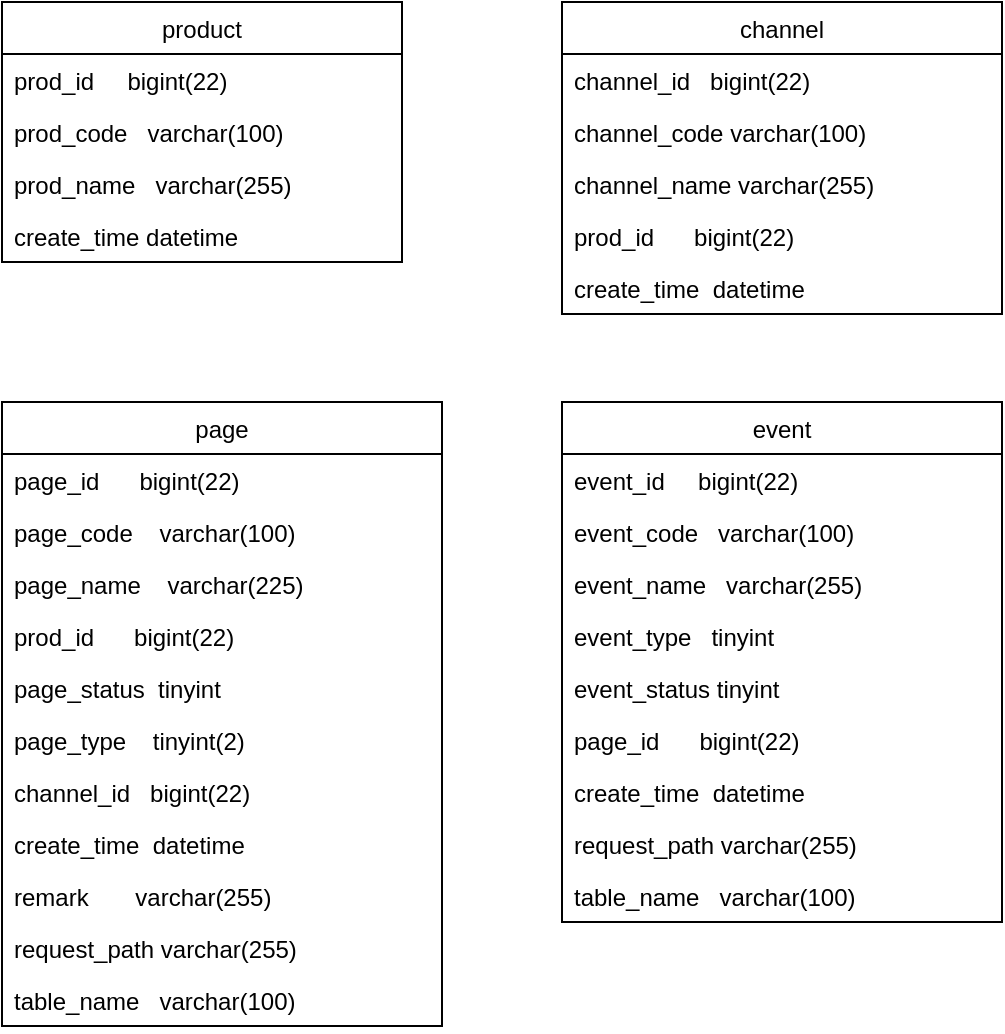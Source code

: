 <mxfile version="14.6.13" type="github">
  <diagram id="iwTj0vibkxEMLBBduAxx" name="第 1 页">
    <mxGraphModel dx="950" dy="435" grid="1" gridSize="10" guides="1" tooltips="1" connect="1" arrows="1" fold="1" page="1" pageScale="1" pageWidth="827" pageHeight="1169" math="0" shadow="0">
      <root>
        <mxCell id="0" />
        <mxCell id="1" parent="0" />
        <mxCell id="eVMJsNUpBM0sj28e-GxP-1" value="product" style="swimlane;fontStyle=0;childLayout=stackLayout;horizontal=1;startSize=26;fillColor=none;horizontalStack=0;resizeParent=1;resizeParentMax=0;resizeLast=0;collapsible=1;marginBottom=0;" parent="1" vertex="1">
          <mxGeometry x="100" y="120" width="200" height="130" as="geometry" />
        </mxCell>
        <mxCell id="eVMJsNUpBM0sj28e-GxP-2" value="prod_id     bigint(22)" style="text;strokeColor=none;fillColor=none;align=left;verticalAlign=top;spacingLeft=4;spacingRight=4;overflow=hidden;rotatable=0;points=[[0,0.5],[1,0.5]];portConstraint=eastwest;" parent="eVMJsNUpBM0sj28e-GxP-1" vertex="1">
          <mxGeometry y="26" width="200" height="26" as="geometry" />
        </mxCell>
        <mxCell id="eVMJsNUpBM0sj28e-GxP-3" value="prod_code   varchar(100) " style="text;strokeColor=none;fillColor=none;align=left;verticalAlign=top;spacingLeft=4;spacingRight=4;overflow=hidden;rotatable=0;points=[[0,0.5],[1,0.5]];portConstraint=eastwest;" parent="eVMJsNUpBM0sj28e-GxP-1" vertex="1">
          <mxGeometry y="52" width="200" height="26" as="geometry" />
        </mxCell>
        <mxCell id="eVMJsNUpBM0sj28e-GxP-4" value="prod_name   varchar(255) " style="text;strokeColor=none;fillColor=none;align=left;verticalAlign=top;spacingLeft=4;spacingRight=4;overflow=hidden;rotatable=0;points=[[0,0.5],[1,0.5]];portConstraint=eastwest;" parent="eVMJsNUpBM0sj28e-GxP-1" vertex="1">
          <mxGeometry y="78" width="200" height="26" as="geometry" />
        </mxCell>
        <mxCell id="eVMJsNUpBM0sj28e-GxP-5" value="create_time datetime" style="text;strokeColor=none;fillColor=none;align=left;verticalAlign=top;spacingLeft=4;spacingRight=4;overflow=hidden;rotatable=0;points=[[0,0.5],[1,0.5]];portConstraint=eastwest;" parent="eVMJsNUpBM0sj28e-GxP-1" vertex="1">
          <mxGeometry y="104" width="200" height="26" as="geometry" />
        </mxCell>
        <mxCell id="eVMJsNUpBM0sj28e-GxP-6" value="channel" style="swimlane;fontStyle=0;childLayout=stackLayout;horizontal=1;startSize=26;fillColor=none;horizontalStack=0;resizeParent=1;resizeParentMax=0;resizeLast=0;collapsible=1;marginBottom=0;" parent="1" vertex="1">
          <mxGeometry x="380" y="120" width="220" height="156" as="geometry" />
        </mxCell>
        <mxCell id="eVMJsNUpBM0sj28e-GxP-7" value="channel_id   bigint(22)" style="text;strokeColor=none;fillColor=none;align=left;verticalAlign=top;spacingLeft=4;spacingRight=4;overflow=hidden;rotatable=0;points=[[0,0.5],[1,0.5]];portConstraint=eastwest;" parent="eVMJsNUpBM0sj28e-GxP-6" vertex="1">
          <mxGeometry y="26" width="220" height="26" as="geometry" />
        </mxCell>
        <mxCell id="eVMJsNUpBM0sj28e-GxP-8" value="channel_code varchar(100)" style="text;strokeColor=none;fillColor=none;align=left;verticalAlign=top;spacingLeft=4;spacingRight=4;overflow=hidden;rotatable=0;points=[[0,0.5],[1,0.5]];portConstraint=eastwest;" parent="eVMJsNUpBM0sj28e-GxP-6" vertex="1">
          <mxGeometry y="52" width="220" height="26" as="geometry" />
        </mxCell>
        <mxCell id="eVMJsNUpBM0sj28e-GxP-9" value="channel_name varchar(255)" style="text;strokeColor=none;fillColor=none;align=left;verticalAlign=top;spacingLeft=4;spacingRight=4;overflow=hidden;rotatable=0;points=[[0,0.5],[1,0.5]];portConstraint=eastwest;" parent="eVMJsNUpBM0sj28e-GxP-6" vertex="1">
          <mxGeometry y="78" width="220" height="26" as="geometry" />
        </mxCell>
        <mxCell id="eVMJsNUpBM0sj28e-GxP-10" value="prod_id      bigint(22)" style="text;strokeColor=none;fillColor=none;align=left;verticalAlign=top;spacingLeft=4;spacingRight=4;overflow=hidden;rotatable=0;points=[[0,0.5],[1,0.5]];portConstraint=eastwest;" parent="eVMJsNUpBM0sj28e-GxP-6" vertex="1">
          <mxGeometry y="104" width="220" height="26" as="geometry" />
        </mxCell>
        <mxCell id="eVMJsNUpBM0sj28e-GxP-12" value="create_time  datetime" style="text;strokeColor=none;fillColor=none;align=left;verticalAlign=top;spacingLeft=4;spacingRight=4;overflow=hidden;rotatable=0;points=[[0,0.5],[1,0.5]];portConstraint=eastwest;" parent="eVMJsNUpBM0sj28e-GxP-6" vertex="1">
          <mxGeometry y="130" width="220" height="26" as="geometry" />
        </mxCell>
        <mxCell id="bQga--vCsH2C9X24fxby-1" value="page" style="swimlane;fontStyle=0;childLayout=stackLayout;horizontal=1;startSize=26;fillColor=none;horizontalStack=0;resizeParent=1;resizeParentMax=0;resizeLast=0;collapsible=1;marginBottom=0;" vertex="1" parent="1">
          <mxGeometry x="100" y="320" width="220" height="312" as="geometry" />
        </mxCell>
        <mxCell id="bQga--vCsH2C9X24fxby-2" value="page_id      bigint(22)" style="text;strokeColor=none;fillColor=none;align=left;verticalAlign=top;spacingLeft=4;spacingRight=4;overflow=hidden;rotatable=0;points=[[0,0.5],[1,0.5]];portConstraint=eastwest;" vertex="1" parent="bQga--vCsH2C9X24fxby-1">
          <mxGeometry y="26" width="220" height="26" as="geometry" />
        </mxCell>
        <mxCell id="bQga--vCsH2C9X24fxby-3" value="page_code    varchar(100)" style="text;strokeColor=none;fillColor=none;align=left;verticalAlign=top;spacingLeft=4;spacingRight=4;overflow=hidden;rotatable=0;points=[[0,0.5],[1,0.5]];portConstraint=eastwest;" vertex="1" parent="bQga--vCsH2C9X24fxby-1">
          <mxGeometry y="52" width="220" height="26" as="geometry" />
        </mxCell>
        <mxCell id="bQga--vCsH2C9X24fxby-4" value="page_name    varchar(225)" style="text;strokeColor=none;fillColor=none;align=left;verticalAlign=top;spacingLeft=4;spacingRight=4;overflow=hidden;rotatable=0;points=[[0,0.5],[1,0.5]];portConstraint=eastwest;" vertex="1" parent="bQga--vCsH2C9X24fxby-1">
          <mxGeometry y="78" width="220" height="26" as="geometry" />
        </mxCell>
        <mxCell id="bQga--vCsH2C9X24fxby-5" value="prod_id      bigint(22)" style="text;strokeColor=none;fillColor=none;align=left;verticalAlign=top;spacingLeft=4;spacingRight=4;overflow=hidden;rotatable=0;points=[[0,0.5],[1,0.5]];portConstraint=eastwest;" vertex="1" parent="bQga--vCsH2C9X24fxby-1">
          <mxGeometry y="104" width="220" height="26" as="geometry" />
        </mxCell>
        <mxCell id="bQga--vCsH2C9X24fxby-6" value="page_status  tinyint" style="text;strokeColor=none;fillColor=none;align=left;verticalAlign=top;spacingLeft=4;spacingRight=4;overflow=hidden;rotatable=0;points=[[0,0.5],[1,0.5]];portConstraint=eastwest;" vertex="1" parent="bQga--vCsH2C9X24fxby-1">
          <mxGeometry y="130" width="220" height="26" as="geometry" />
        </mxCell>
        <mxCell id="bQga--vCsH2C9X24fxby-7" value="page_type    tinyint(2)" style="text;strokeColor=none;fillColor=none;align=left;verticalAlign=top;spacingLeft=4;spacingRight=4;overflow=hidden;rotatable=0;points=[[0,0.5],[1,0.5]];portConstraint=eastwest;" vertex="1" parent="bQga--vCsH2C9X24fxby-1">
          <mxGeometry y="156" width="220" height="26" as="geometry" />
        </mxCell>
        <mxCell id="bQga--vCsH2C9X24fxby-8" value="channel_id   bigint(22)" style="text;strokeColor=none;fillColor=none;align=left;verticalAlign=top;spacingLeft=4;spacingRight=4;overflow=hidden;rotatable=0;points=[[0,0.5],[1,0.5]];portConstraint=eastwest;" vertex="1" parent="bQga--vCsH2C9X24fxby-1">
          <mxGeometry y="182" width="220" height="26" as="geometry" />
        </mxCell>
        <mxCell id="bQga--vCsH2C9X24fxby-9" value="create_time  datetime" style="text;strokeColor=none;fillColor=none;align=left;verticalAlign=top;spacingLeft=4;spacingRight=4;overflow=hidden;rotatable=0;points=[[0,0.5],[1,0.5]];portConstraint=eastwest;" vertex="1" parent="bQga--vCsH2C9X24fxby-1">
          <mxGeometry y="208" width="220" height="26" as="geometry" />
        </mxCell>
        <mxCell id="bQga--vCsH2C9X24fxby-12" value="remark       varchar(255)" style="text;strokeColor=none;fillColor=none;align=left;verticalAlign=top;spacingLeft=4;spacingRight=4;overflow=hidden;rotatable=0;points=[[0,0.5],[1,0.5]];portConstraint=eastwest;" vertex="1" parent="bQga--vCsH2C9X24fxby-1">
          <mxGeometry y="234" width="220" height="26" as="geometry" />
        </mxCell>
        <mxCell id="bQga--vCsH2C9X24fxby-13" value="request_path varchar(255)" style="text;strokeColor=none;fillColor=none;align=left;verticalAlign=top;spacingLeft=4;spacingRight=4;overflow=hidden;rotatable=0;points=[[0,0.5],[1,0.5]];portConstraint=eastwest;" vertex="1" parent="bQga--vCsH2C9X24fxby-1">
          <mxGeometry y="260" width="220" height="26" as="geometry" />
        </mxCell>
        <mxCell id="bQga--vCsH2C9X24fxby-14" value="table_name   varchar(100)" style="text;strokeColor=none;fillColor=none;align=left;verticalAlign=top;spacingLeft=4;spacingRight=4;overflow=hidden;rotatable=0;points=[[0,0.5],[1,0.5]];portConstraint=eastwest;" vertex="1" parent="bQga--vCsH2C9X24fxby-1">
          <mxGeometry y="286" width="220" height="26" as="geometry" />
        </mxCell>
        <mxCell id="bQga--vCsH2C9X24fxby-15" value="event" style="swimlane;fontStyle=0;childLayout=stackLayout;horizontal=1;startSize=26;fillColor=none;horizontalStack=0;resizeParent=1;resizeParentMax=0;resizeLast=0;collapsible=1;marginBottom=0;" vertex="1" parent="1">
          <mxGeometry x="380" y="320" width="220" height="260" as="geometry" />
        </mxCell>
        <mxCell id="bQga--vCsH2C9X24fxby-16" value="event_id     bigint(22)" style="text;strokeColor=none;fillColor=none;align=left;verticalAlign=top;spacingLeft=4;spacingRight=4;overflow=hidden;rotatable=0;points=[[0,0.5],[1,0.5]];portConstraint=eastwest;" vertex="1" parent="bQga--vCsH2C9X24fxby-15">
          <mxGeometry y="26" width="220" height="26" as="geometry" />
        </mxCell>
        <mxCell id="bQga--vCsH2C9X24fxby-17" value="event_code   varchar(100)" style="text;strokeColor=none;fillColor=none;align=left;verticalAlign=top;spacingLeft=4;spacingRight=4;overflow=hidden;rotatable=0;points=[[0,0.5],[1,0.5]];portConstraint=eastwest;" vertex="1" parent="bQga--vCsH2C9X24fxby-15">
          <mxGeometry y="52" width="220" height="26" as="geometry" />
        </mxCell>
        <mxCell id="bQga--vCsH2C9X24fxby-18" value="event_name   varchar(255)" style="text;strokeColor=none;fillColor=none;align=left;verticalAlign=top;spacingLeft=4;spacingRight=4;overflow=hidden;rotatable=0;points=[[0,0.5],[1,0.5]];portConstraint=eastwest;" vertex="1" parent="bQga--vCsH2C9X24fxby-15">
          <mxGeometry y="78" width="220" height="26" as="geometry" />
        </mxCell>
        <mxCell id="bQga--vCsH2C9X24fxby-19" value="event_type   tinyint" style="text;strokeColor=none;fillColor=none;align=left;verticalAlign=top;spacingLeft=4;spacingRight=4;overflow=hidden;rotatable=0;points=[[0,0.5],[1,0.5]];portConstraint=eastwest;" vertex="1" parent="bQga--vCsH2C9X24fxby-15">
          <mxGeometry y="104" width="220" height="26" as="geometry" />
        </mxCell>
        <mxCell id="bQga--vCsH2C9X24fxby-20" value="event_status tinyint" style="text;strokeColor=none;fillColor=none;align=left;verticalAlign=top;spacingLeft=4;spacingRight=4;overflow=hidden;rotatable=0;points=[[0,0.5],[1,0.5]];portConstraint=eastwest;" vertex="1" parent="bQga--vCsH2C9X24fxby-15">
          <mxGeometry y="130" width="220" height="26" as="geometry" />
        </mxCell>
        <mxCell id="bQga--vCsH2C9X24fxby-21" value="page_id      bigint(22)" style="text;strokeColor=none;fillColor=none;align=left;verticalAlign=top;spacingLeft=4;spacingRight=4;overflow=hidden;rotatable=0;points=[[0,0.5],[1,0.5]];portConstraint=eastwest;" vertex="1" parent="bQga--vCsH2C9X24fxby-15">
          <mxGeometry y="156" width="220" height="26" as="geometry" />
        </mxCell>
        <mxCell id="bQga--vCsH2C9X24fxby-22" value="create_time  datetime" style="text;strokeColor=none;fillColor=none;align=left;verticalAlign=top;spacingLeft=4;spacingRight=4;overflow=hidden;rotatable=0;points=[[0,0.5],[1,0.5]];portConstraint=eastwest;" vertex="1" parent="bQga--vCsH2C9X24fxby-15">
          <mxGeometry y="182" width="220" height="26" as="geometry" />
        </mxCell>
        <mxCell id="bQga--vCsH2C9X24fxby-23" value="request_path varchar(255)" style="text;strokeColor=none;fillColor=none;align=left;verticalAlign=top;spacingLeft=4;spacingRight=4;overflow=hidden;rotatable=0;points=[[0,0.5],[1,0.5]];portConstraint=eastwest;" vertex="1" parent="bQga--vCsH2C9X24fxby-15">
          <mxGeometry y="208" width="220" height="26" as="geometry" />
        </mxCell>
        <mxCell id="bQga--vCsH2C9X24fxby-24" value="table_name   varchar(100)" style="text;strokeColor=none;fillColor=none;align=left;verticalAlign=top;spacingLeft=4;spacingRight=4;overflow=hidden;rotatable=0;points=[[0,0.5],[1,0.5]];portConstraint=eastwest;" vertex="1" parent="bQga--vCsH2C9X24fxby-15">
          <mxGeometry y="234" width="220" height="26" as="geometry" />
        </mxCell>
      </root>
    </mxGraphModel>
  </diagram>
</mxfile>
